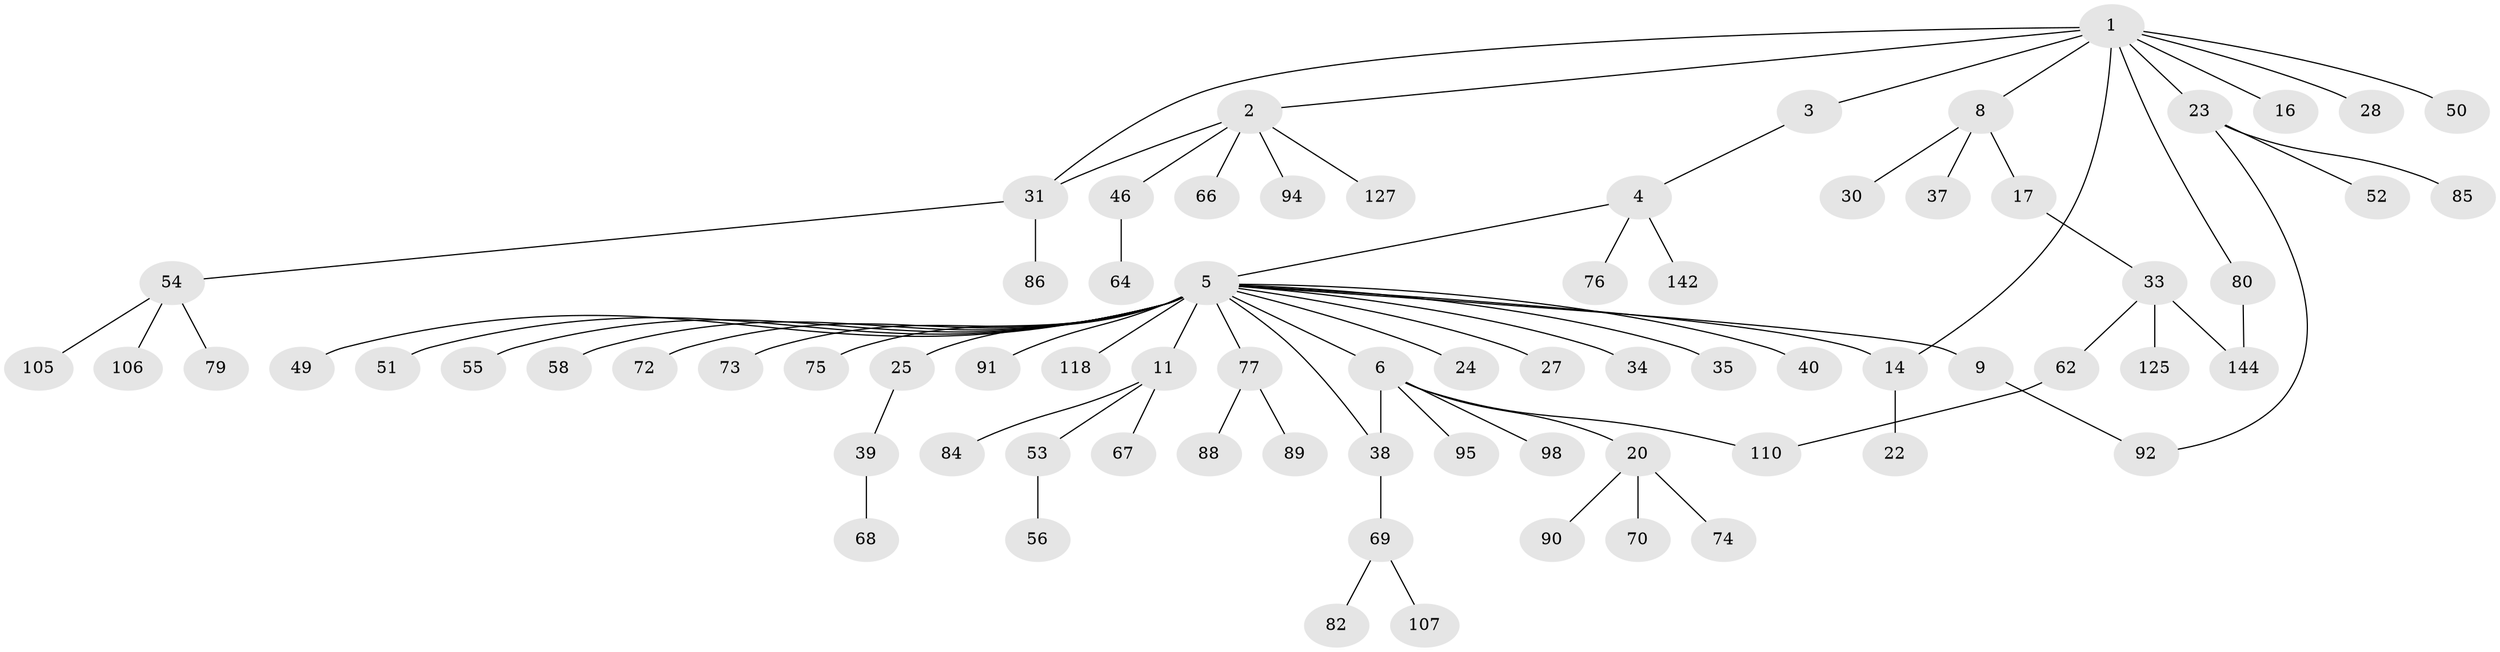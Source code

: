 // original degree distribution, {10: 0.006711409395973154, 6: 0.006711409395973154, 2: 0.2751677852348993, 4: 0.11409395973154363, 8: 0.006711409395973154, 5: 0.013422818791946308, 9: 0.006711409395973154, 3: 0.087248322147651, 7: 0.006711409395973154, 1: 0.47651006711409394}
// Generated by graph-tools (version 1.1) at 2025/13/03/09/25 04:13:27]
// undirected, 74 vertices, 79 edges
graph export_dot {
graph [start="1"]
  node [color=gray90,style=filled];
  1;
  2;
  3;
  4;
  5 [super="+7+13"];
  6 [super="+83+15"];
  8 [super="+10+41"];
  9;
  11 [super="+19+96+42"];
  14 [super="+18"];
  16;
  17;
  20 [super="+26"];
  22 [super="+104"];
  23 [super="+29+111+32"];
  24 [super="+71"];
  25;
  27 [super="+119"];
  28;
  30;
  31 [super="+122+65"];
  33;
  34 [super="+47"];
  35;
  37;
  38 [super="+43+123"];
  39 [super="+45"];
  40;
  46 [super="+60"];
  49;
  50;
  51 [super="+59"];
  52 [super="+57"];
  53 [super="+148+137"];
  54;
  55;
  56;
  58 [super="+109"];
  62;
  64;
  66 [super="+147"];
  67;
  68;
  69 [super="+97+100"];
  70;
  72 [super="+121+145+132"];
  73;
  74 [super="+115"];
  75;
  76;
  77 [super="+103"];
  79;
  80 [super="+87"];
  82;
  84;
  85;
  86 [super="+136+102"];
  88 [super="+101"];
  89;
  90;
  91;
  92 [super="+120"];
  94;
  95;
  98;
  105;
  106;
  107;
  110 [super="+139+141"];
  118 [super="+129"];
  125;
  127;
  142;
  144;
  1 -- 2;
  1 -- 3;
  1 -- 8;
  1 -- 14;
  1 -- 16;
  1 -- 23;
  1 -- 28;
  1 -- 31;
  1 -- 50;
  1 -- 80;
  2 -- 46;
  2 -- 66;
  2 -- 94;
  2 -- 127;
  2 -- 31;
  3 -- 4;
  4 -- 5;
  4 -- 76;
  4 -- 142;
  5 -- 6;
  5 -- 11 [weight=2];
  5 -- 34;
  5 -- 58;
  5 -- 73;
  5 -- 35;
  5 -- 38;
  5 -- 40;
  5 -- 9;
  5 -- 91;
  5 -- 75;
  5 -- 77;
  5 -- 14;
  5 -- 51;
  5 -- 25;
  5 -- 27;
  5 -- 49;
  5 -- 118;
  5 -- 55;
  5 -- 72;
  5 -- 24;
  6 -- 20;
  6 -- 98;
  6 -- 95;
  6 -- 110;
  6 -- 38;
  8 -- 37;
  8 -- 17;
  8 -- 30;
  9 -- 92;
  11 -- 67;
  11 -- 53;
  11 -- 84;
  14 -- 22;
  17 -- 33;
  20 -- 74;
  20 -- 90;
  20 -- 70;
  23 -- 92;
  23 -- 52;
  23 -- 85;
  25 -- 39;
  31 -- 54;
  31 -- 86;
  33 -- 62;
  33 -- 125;
  33 -- 144;
  38 -- 69;
  39 -- 68;
  46 -- 64;
  53 -- 56;
  54 -- 79;
  54 -- 105;
  54 -- 106;
  62 -- 110;
  69 -- 82;
  69 -- 107;
  77 -- 88;
  77 -- 89;
  80 -- 144;
}
